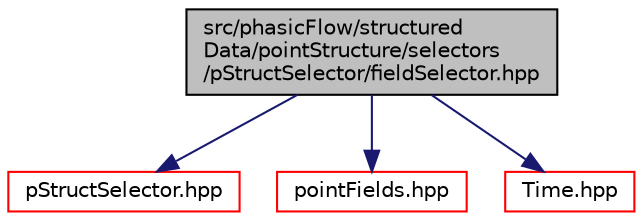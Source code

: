 digraph "src/phasicFlow/structuredData/pointStructure/selectors/pStructSelector/fieldSelector.hpp"
{
 // LATEX_PDF_SIZE
  edge [fontname="Helvetica",fontsize="10",labelfontname="Helvetica",labelfontsize="10"];
  node [fontname="Helvetica",fontsize="10",shape=record];
  Node1 [label="src/phasicFlow/structured\lData/pointStructure/selectors\l/pStructSelector/fieldSelector.hpp",height=0.2,width=0.4,color="black", fillcolor="grey75", style="filled", fontcolor="black",tooltip=" "];
  Node1 -> Node2 [color="midnightblue",fontsize="10",style="solid",fontname="Helvetica"];
  Node2 [label="pStructSelector.hpp",height=0.2,width=0.4,color="red", fillcolor="white", style="filled",URL="$pStructSelector_8hpp.html",tooltip=" "];
  Node1 -> Node60 [color="midnightblue",fontsize="10",style="solid",fontname="Helvetica"];
  Node60 [label="pointFields.hpp",height=0.2,width=0.4,color="red", fillcolor="white", style="filled",URL="$pointFields_8hpp.html",tooltip=" "];
  Node1 -> Node155 [color="midnightblue",fontsize="10",style="solid",fontname="Helvetica"];
  Node155 [label="Time.hpp",height=0.2,width=0.4,color="red", fillcolor="white", style="filled",URL="$Time_8hpp.html",tooltip=" "];
}
